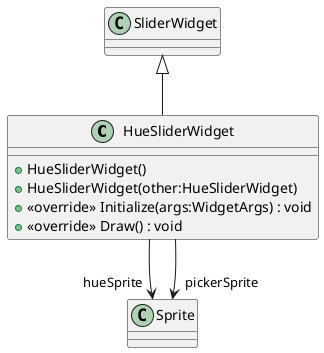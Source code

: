 @startuml
class HueSliderWidget {
    + HueSliderWidget()
    + HueSliderWidget(other:HueSliderWidget)
    + <<override>> Initialize(args:WidgetArgs) : void
    + <<override>> Draw() : void
}
SliderWidget <|-- HueSliderWidget
HueSliderWidget --> "hueSprite" Sprite
HueSliderWidget --> "pickerSprite" Sprite
@enduml
